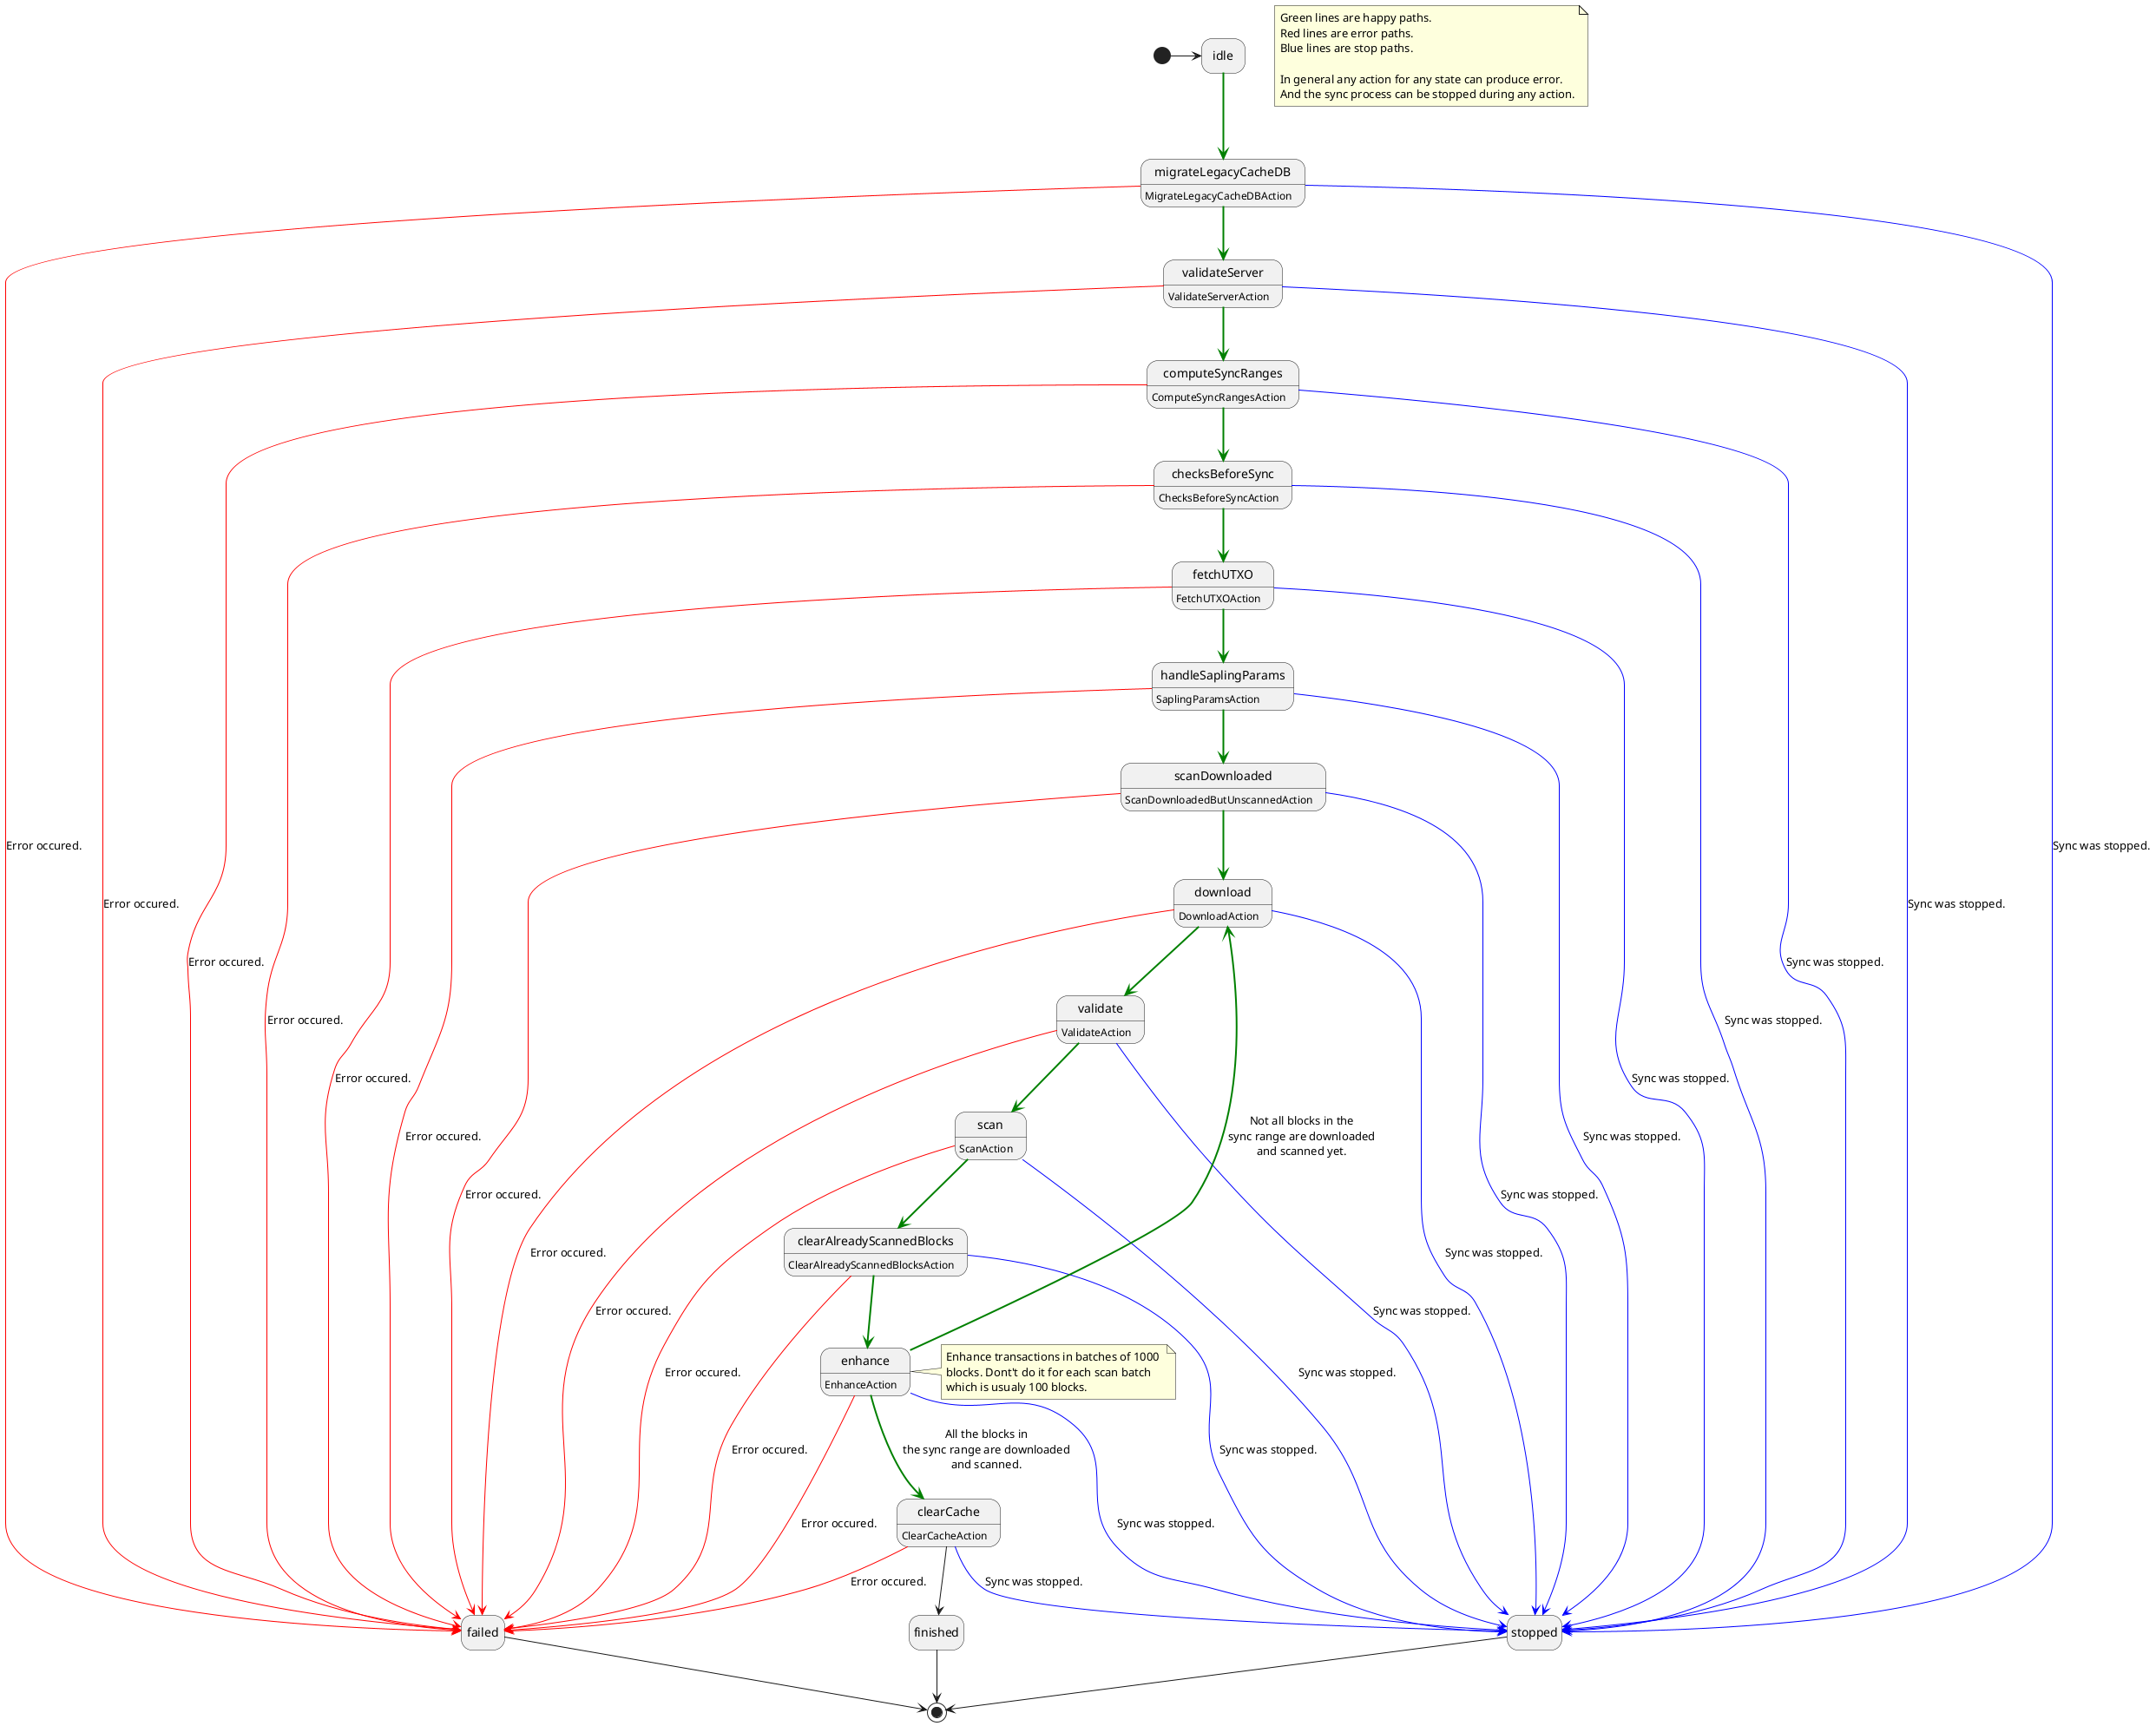 @startuml
hide empty description

note as Lines
    Green lines are happy paths. 
    Red lines are error paths.
    Blue lines are stop paths.

    In general any action for any state can produce error.
    And the sync process can be stopped during any action.
end note


[*] -> idle

idle -[#green,bold]-> migrateLegacyCacheDB

migrateLegacyCacheDB : MigrateLegacyCacheDBAction
migrateLegacyCacheDB -[#green,bold]-> validateServer
migrateLegacyCacheDB -[#red]-> failed : Error occured.
migrateLegacyCacheDB -[#blue]-> stopped : Sync was stopped.

validateServer : ValidateServerAction
validateServer -[#green,bold]-> computeSyncRanges
validateServer -[#red]-> failed : Error occured.
validateServer -[#blue]-> stopped : Sync was stopped.

computeSyncRanges : ComputeSyncRangesAction
computeSyncRanges -[#green,bold]-> checksBeforeSync
computeSyncRanges -[#red]-> failed : Error occured.
computeSyncRanges -[#blue]-> stopped : Sync was stopped.

checksBeforeSync : ChecksBeforeSyncAction
checksBeforeSync -[#green,bold]-> fetchUTXO
checksBeforeSync -[#red]-> failed : Error occured.
checksBeforeSync -[#blue]-> stopped : Sync was stopped.

fetchUTXO : FetchUTXOAction
fetchUTXO -[#green,bold]-> handleSaplingParams
fetchUTXO -[#red]-> failed : Error occured.
fetchUTXO -[#blue]-> stopped : Sync was stopped.

handleSaplingParams : SaplingParamsAction
handleSaplingParams -[#green,bold]-> scanDownloaded
handleSaplingParams -[#red]-> failed : Error occured.
handleSaplingParams -[#blue]-> stopped : Sync was stopped.

scanDownloaded : ScanDownloadedButUnscannedAction
scanDownloaded -[#green,bold]-> download
scanDownloaded -[#red]-> failed : Error occured.
scanDownloaded -[#blue]-> stopped : Sync was stopped.

download : DownloadAction
download -[#green,bold]-> validate
download -[#red]-> failed : Error occured.
download -[#blue]-> stopped : Sync was stopped.

validate : ValidateAction
validate -[#green,bold]-> scan
validate -[#red]-> failed : Error occured.
validate -[#blue]-> stopped : Sync was stopped.

scan : ScanAction
scan -[#green,bold]-> clearAlreadyScannedBlocks
scan -[#red]-> failed : Error occured.
scan -[#blue]-> stopped : Sync was stopped.

clearAlreadyScannedBlocks : ClearAlreadyScannedBlocksAction
clearAlreadyScannedBlocks -[#green,bold]-> enhance
clearAlreadyScannedBlocks -[#red]-> failed : Error occured.
clearAlreadyScannedBlocks -[#blue]-> stopped : Sync was stopped.

enhance : EnhanceAction
enhance -[#green,bold]-> download : Not all blocks in the\nsync range are downloaded\nand scanned yet.
enhance -[#green,bold]-> clearCache : All the blocks in\nthe sync range are downloaded\nand scanned.
enhance -[#red]-> failed : Error occured.
enhance -[#blue]-> stopped : Sync was stopped.

note right of enhance
    Enhance transactions in batches of 1000 
    blocks. Dont't do it for each scan batch 
    which is usualy 100 blocks.
end note

clearCache : ClearCacheAction
clearCache --> finished
clearCache -[#red]-> failed : Error occured.
clearCache -[#blue]-> stopped : Sync was stopped.

finished --> [*]
failed --> [*]
stopped --> [*]

@enduml


